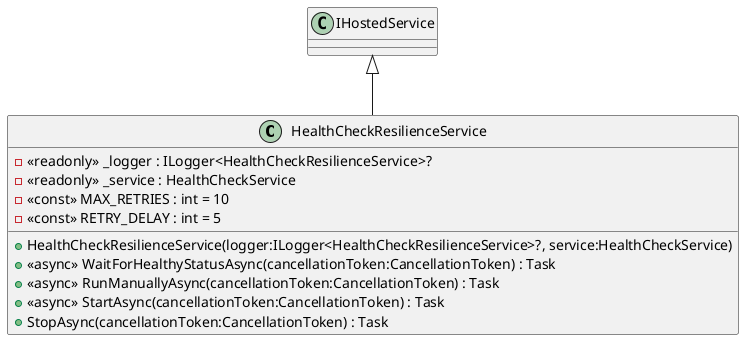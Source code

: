 @startuml
class HealthCheckResilienceService {
    - <<readonly>> _logger : ILogger<HealthCheckResilienceService>?
    - <<readonly>> _service : HealthCheckService
    + HealthCheckResilienceService(logger:ILogger<HealthCheckResilienceService>?, service:HealthCheckService)
    - <<const>> MAX_RETRIES : int = 10
    - <<const>> RETRY_DELAY : int = 5
    + <<async>> WaitForHealthyStatusAsync(cancellationToken:CancellationToken) : Task
    + <<async>> RunManuallyAsync(cancellationToken:CancellationToken) : Task
    + <<async>> StartAsync(cancellationToken:CancellationToken) : Task
    + StopAsync(cancellationToken:CancellationToken) : Task
}
IHostedService <|-- HealthCheckResilienceService
@enduml
